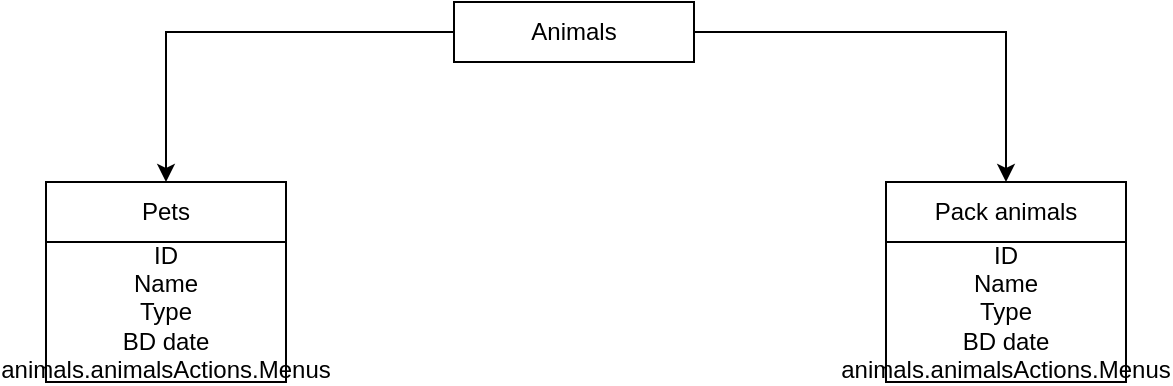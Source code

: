 <mxfile version="24.7.7">
  <diagram name="Страница — 1" id="NYdr-Z-MtiCLB6OZN5Wi">
    <mxGraphModel dx="1434" dy="767" grid="1" gridSize="10" guides="1" tooltips="1" connect="1" arrows="1" fold="1" page="1" pageScale="1" pageWidth="827" pageHeight="1169" math="0" shadow="0">
      <root>
        <mxCell id="0" />
        <mxCell id="1" parent="0" />
        <mxCell id="HWjYasvVDLlLGQPsCMS9-3" value="" style="edgeStyle=orthogonalEdgeStyle;rounded=0;orthogonalLoop=1;jettySize=auto;html=1;" parent="1" source="HWjYasvVDLlLGQPsCMS9-1" target="HWjYasvVDLlLGQPsCMS9-2" edge="1">
          <mxGeometry relative="1" as="geometry" />
        </mxCell>
        <mxCell id="HWjYasvVDLlLGQPsCMS9-5" style="edgeStyle=orthogonalEdgeStyle;rounded=0;orthogonalLoop=1;jettySize=auto;html=1;entryX=0.5;entryY=0;entryDx=0;entryDy=0;" parent="1" source="HWjYasvVDLlLGQPsCMS9-1" target="HWjYasvVDLlLGQPsCMS9-4" edge="1">
          <mxGeometry relative="1" as="geometry" />
        </mxCell>
        <mxCell id="HWjYasvVDLlLGQPsCMS9-1" value="Animals" style="rounded=0;whiteSpace=wrap;html=1;" parent="1" vertex="1">
          <mxGeometry x="354" y="30" width="120" height="30" as="geometry" />
        </mxCell>
        <mxCell id="HWjYasvVDLlLGQPsCMS9-2" value="Pets" style="whiteSpace=wrap;html=1;rounded=0;" parent="1" vertex="1">
          <mxGeometry x="150" y="120" width="120" height="30" as="geometry" />
        </mxCell>
        <mxCell id="HWjYasvVDLlLGQPsCMS9-4" value="Pack animals" style="whiteSpace=wrap;html=1;rounded=0;" parent="1" vertex="1">
          <mxGeometry x="570" y="120" width="120" height="30" as="geometry" />
        </mxCell>
        <mxCell id="HWjYasvVDLlLGQPsCMS9-33" value="ID&lt;div&gt;Name&lt;/div&gt;&lt;div&gt;Type&lt;/div&gt;&lt;div&gt;BD date&lt;/div&gt;&lt;div&gt;animals.animalsActions.Menus&lt;/div&gt;" style="rounded=0;whiteSpace=wrap;html=1;" parent="1" vertex="1">
          <mxGeometry x="150" y="150" width="120" height="70" as="geometry" />
        </mxCell>
        <mxCell id="Op_F13v01UTcL-3pmfVb-1" value="ID&lt;div&gt;Name&lt;/div&gt;&lt;div&gt;Type&lt;/div&gt;&lt;div&gt;BD date&lt;/div&gt;&lt;div&gt;animals.animalsActions.Menus&lt;/div&gt;" style="rounded=0;whiteSpace=wrap;html=1;" vertex="1" parent="1">
          <mxGeometry x="570" y="150" width="120" height="70" as="geometry" />
        </mxCell>
      </root>
    </mxGraphModel>
  </diagram>
</mxfile>

